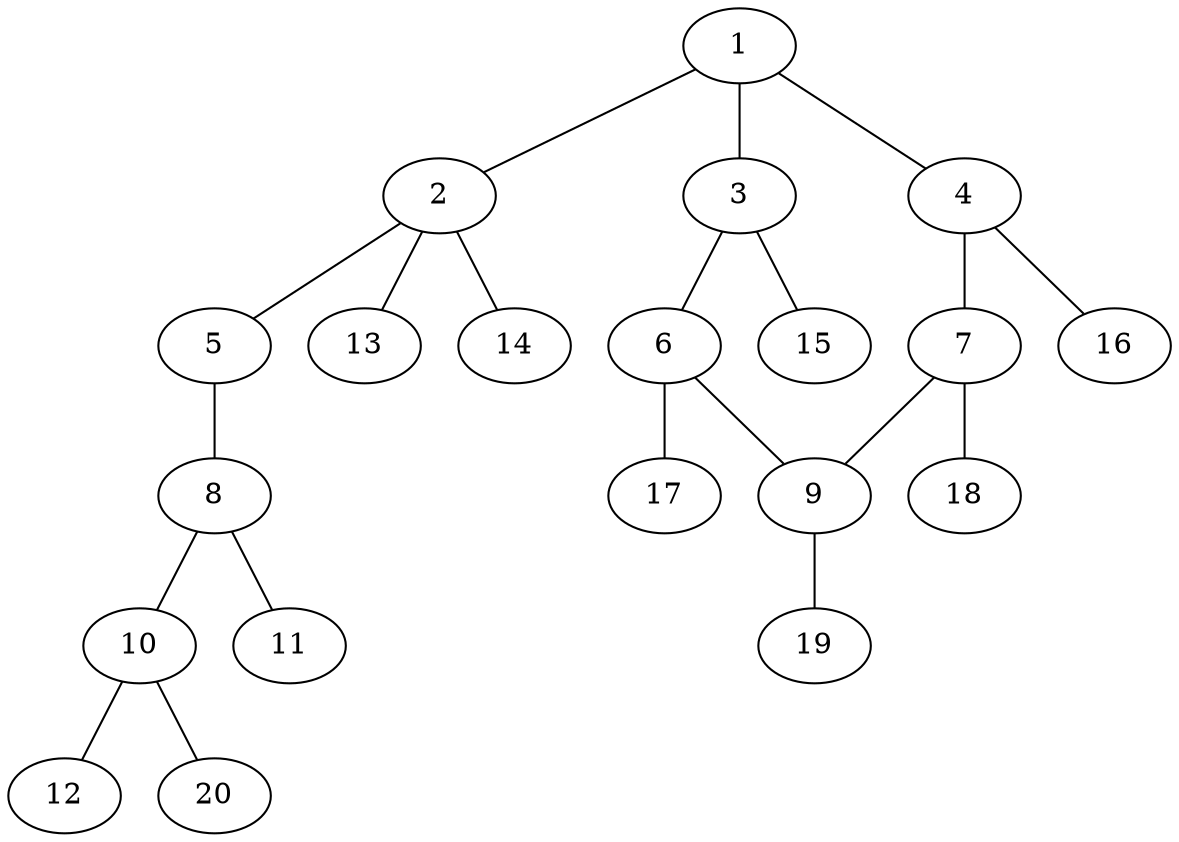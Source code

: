 graph molecule_3409 {
	1	 [chem=C];
	2	 [chem=C];
	1 -- 2	 [valence=1];
	3	 [chem=C];
	1 -- 3	 [valence=2];
	4	 [chem=C];
	1 -- 4	 [valence=1];
	5	 [chem=S];
	2 -- 5	 [valence=1];
	13	 [chem=H];
	2 -- 13	 [valence=1];
	14	 [chem=H];
	2 -- 14	 [valence=1];
	6	 [chem=C];
	3 -- 6	 [valence=1];
	15	 [chem=H];
	3 -- 15	 [valence=1];
	7	 [chem=C];
	4 -- 7	 [valence=2];
	16	 [chem=H];
	4 -- 16	 [valence=1];
	8	 [chem=C];
	5 -- 8	 [valence=1];
	9	 [chem=C];
	6 -- 9	 [valence=2];
	17	 [chem=H];
	6 -- 17	 [valence=1];
	7 -- 9	 [valence=1];
	18	 [chem=H];
	7 -- 18	 [valence=1];
	10	 [chem=C];
	8 -- 10	 [valence=2];
	11	 [chem=Cl];
	8 -- 11	 [valence=1];
	19	 [chem=H];
	9 -- 19	 [valence=1];
	12	 [chem=Cl];
	10 -- 12	 [valence=1];
	20	 [chem=H];
	10 -- 20	 [valence=1];
}
